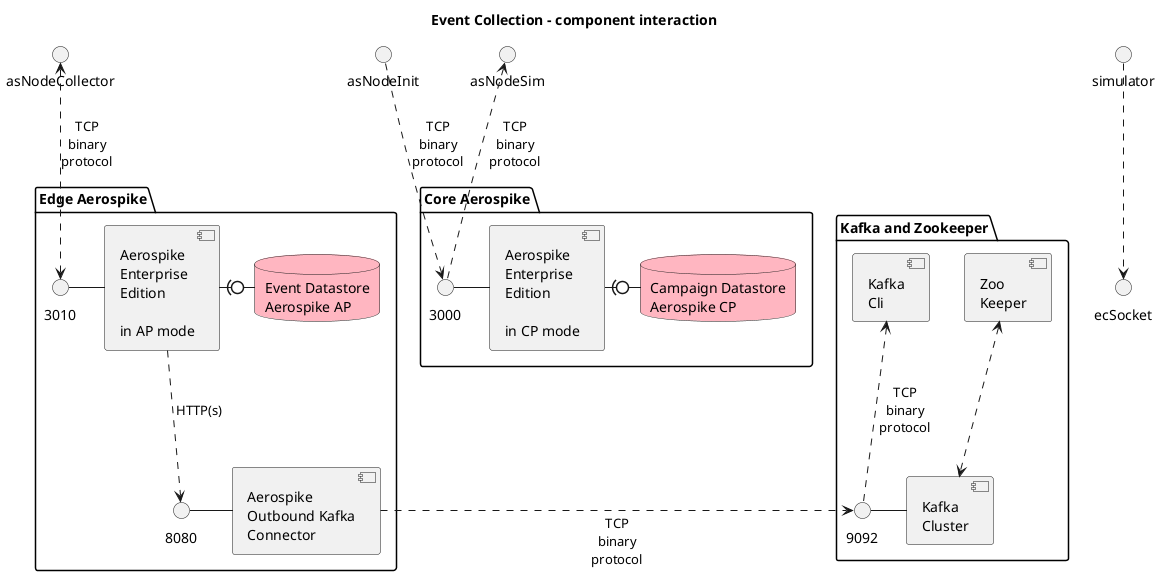 @startuml
skinparam componentStyle uml2

title Event Collection - component interaction



package "Edge Aerospike" {
    () "3010" as aseSocket
    component "Aerospike\nEnterprise\nEdition\n\nin AP mode" as asEdge
    aseSocket - asEdge
    database "Event Datastore\nAerospike AP" as edgeEUuk #LightPink
    asEdge -r(0- edgeEUuk
    
    () "8080" as asOutbound
    component [Aerospike\nOutbound Kafka\nConnector] as asKafka
    asOutbound - asKafka
    asEdge ..> asOutbound: HTTP(s)
}

package "Core Aerospike" {
    () "3000" as ascSocket
    component "Aerospike\nEnterprise\nEdition\n\nin CP mode" as asCore
    ascSocket - asCore
    database "Campaign Datastore\nAerospike CP" as core #LightPink
    asCore -r(0- core
}

package "Kafka and Zookeeper" {
    component [Kafka\nCli] as kafCli
    () "9092" as kafClient
    component [Kafka\nCluster] as kafCluster
    kafClient - kafCluster

    component [Zoo\nKeeper] as zookeeper
}

asNodeInit ..> ascSocket: TCP\nbinary\nprotocol
asNodeSim <.. ascSocket: TCP\nbinary\nprotocol
asNodeCollector <..> aseSocket: TCP\nbinary\nprotocol
asKafka .r.> kafClient: TCP\nbinary\nprotocol
zookeeper <..> kafCluster
simulator ..> ecSocket
kafCli <.. kafClient: TCP\nbinary\nprotocol



@enduml